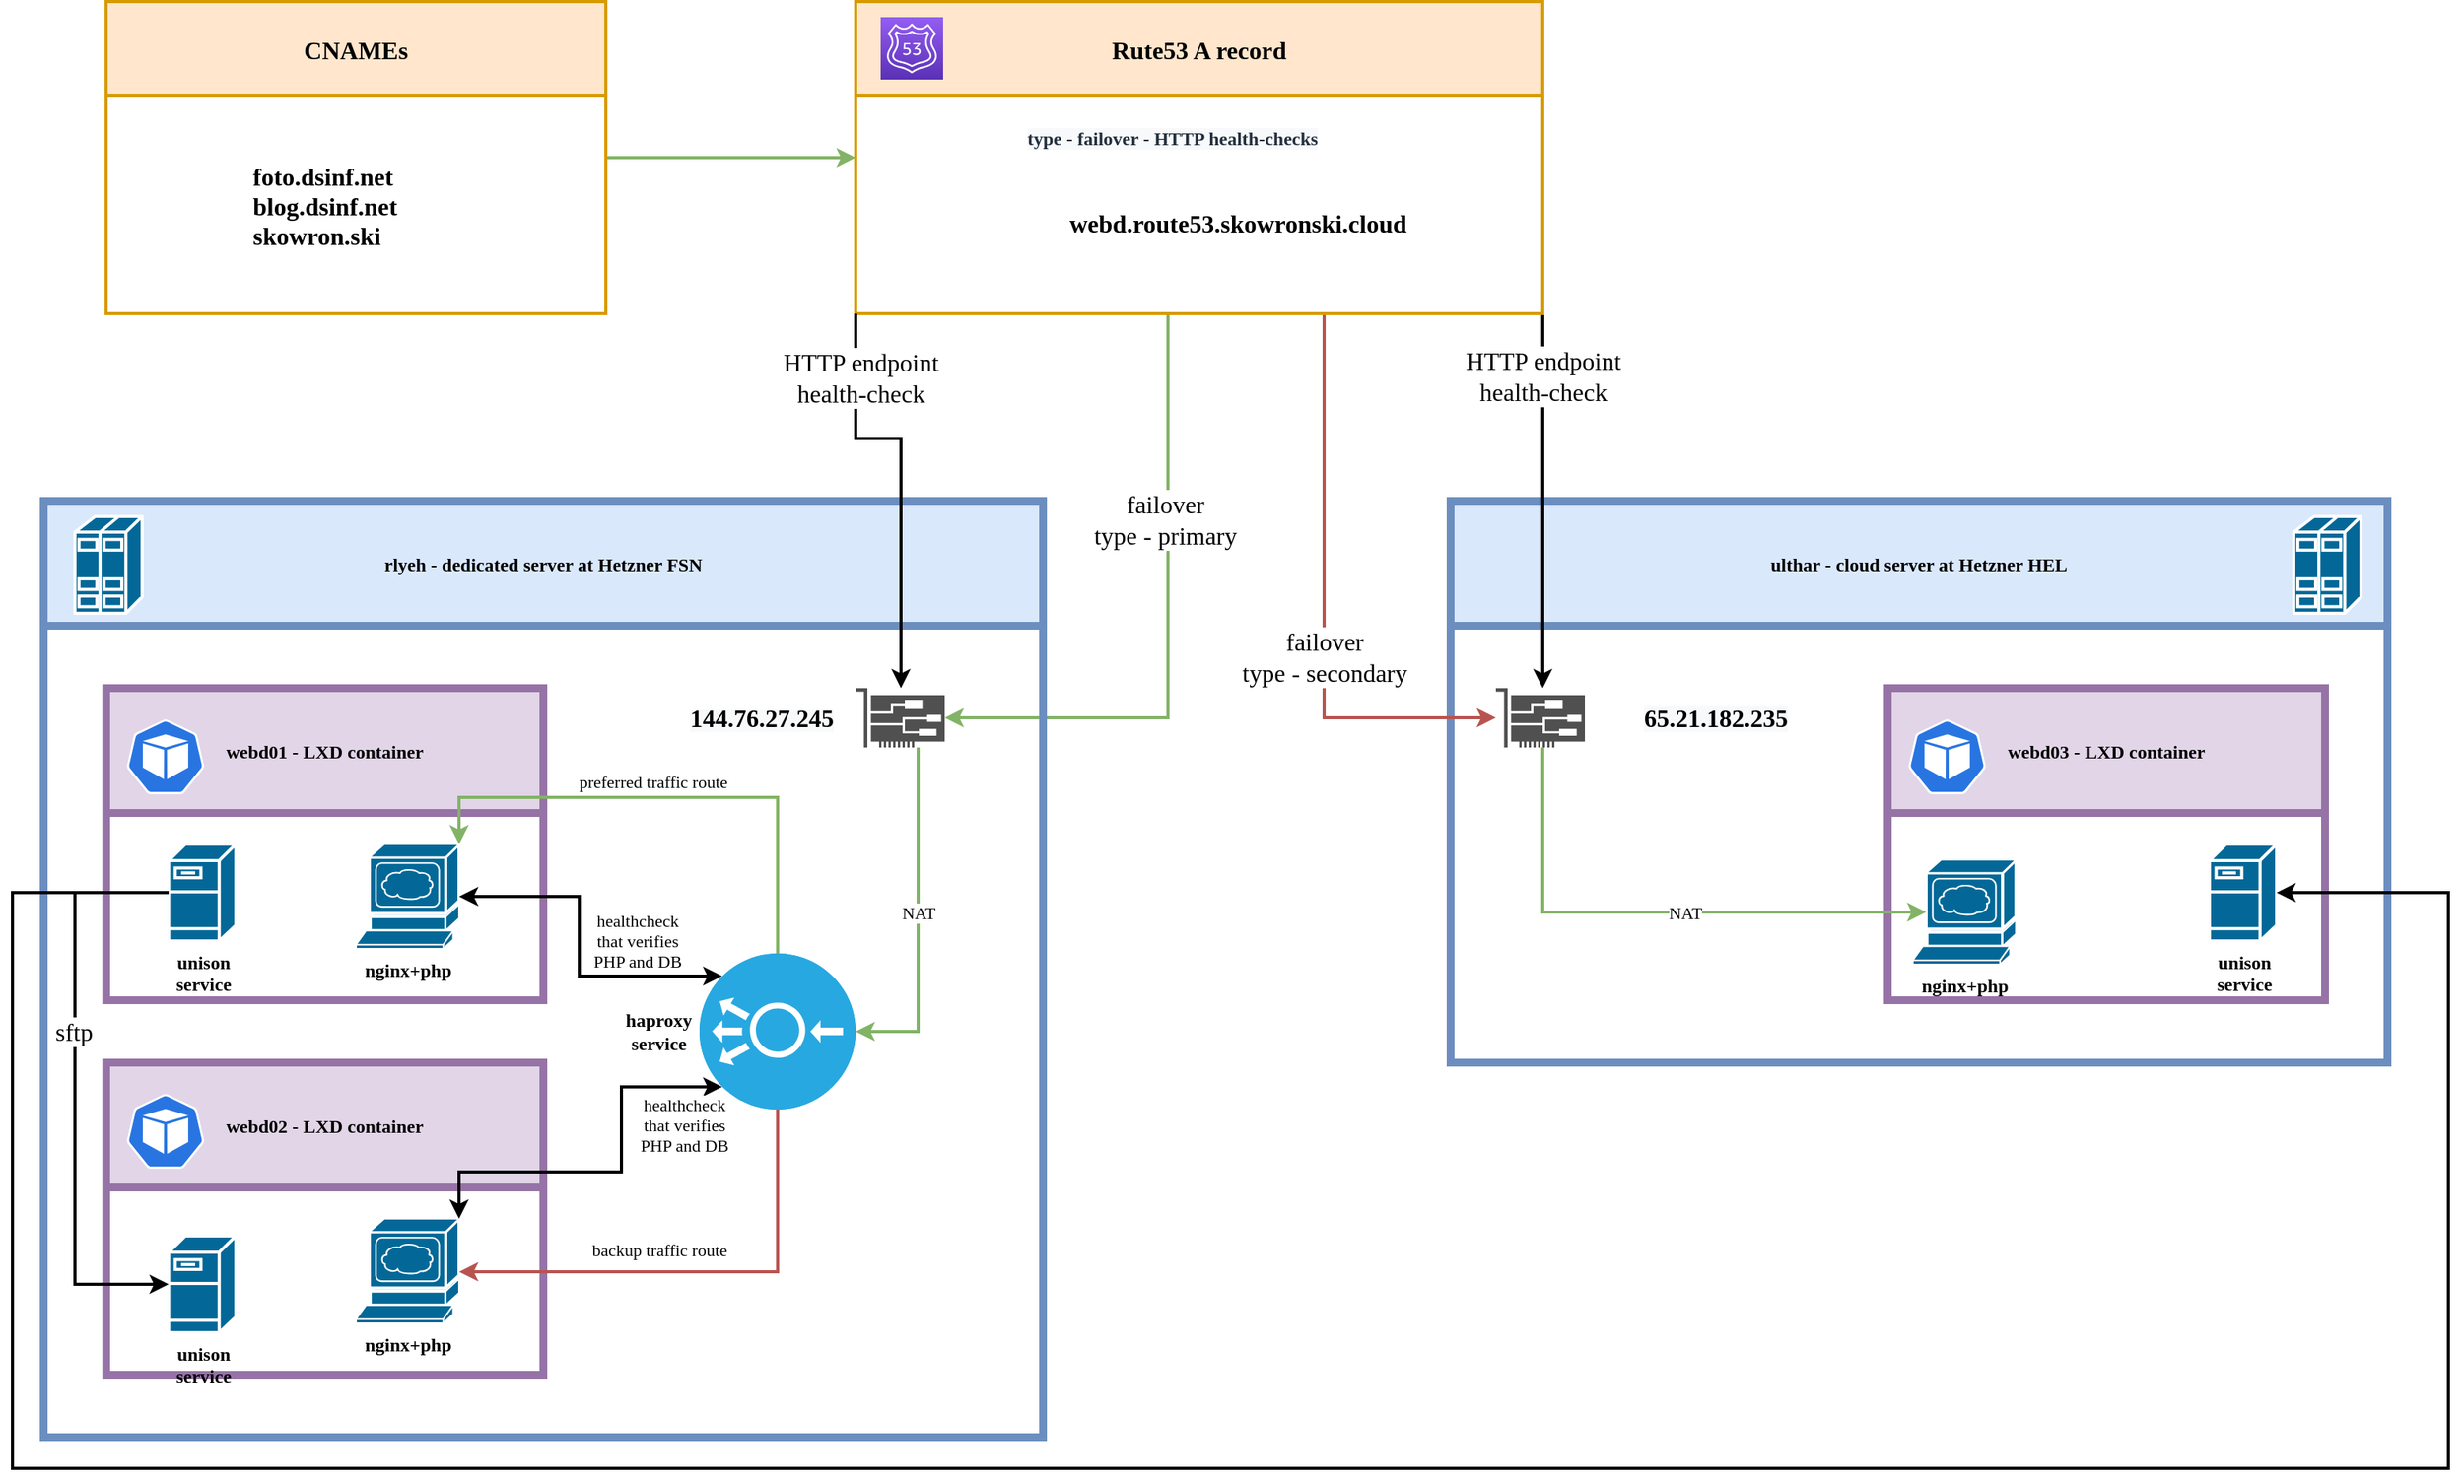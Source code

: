 <mxfile compressed="false" version="14.9.6" type="device">
  <diagram id="H2GnuD84dtIOk1wceh6G" name="Page-1">
    <mxGraphModel dx="3160" dy="2434" grid="1" gridSize="10" guides="1" tooltips="1" connect="1" arrows="1" fold="1" page="1" pageScale="1" pageWidth="827" pageHeight="1169" math="0" shadow="0">
      <root>
        <mxCell id="0" />
        <mxCell id="1" parent="0" />
        <mxCell id="l3x3Y-bJXq9WyvKC18MW-64" value="ulthar - cloud server at Hetzner HEL" style="swimlane;fillColor=#dae8fc;strokeColor=#6c8ebf;strokeWidth=5;startSize=80;fontFamily=Ubuntu;" vertex="1" parent="1">
          <mxGeometry x="941" y="520" width="600" height="360" as="geometry">
            <mxRectangle x="200" y="250" width="260" height="23" as="alternateBounds" />
          </mxGeometry>
        </mxCell>
        <mxCell id="l3x3Y-bJXq9WyvKC18MW-65" value="" style="shape=mxgraph.cisco.servers.standard_host;html=1;pointerEvents=1;dashed=0;fillColor=#036897;strokeColor=#ffffff;strokeWidth=2;verticalLabelPosition=bottom;verticalAlign=top;align=center;outlineConnect=0;" vertex="1" parent="l3x3Y-bJXq9WyvKC18MW-64">
          <mxGeometry x="540" y="10" width="43" height="62" as="geometry" />
        </mxCell>
        <mxCell id="l3x3Y-bJXq9WyvKC18MW-66" value="webd03 - LXD container" style="swimlane;fillColor=#e1d5e7;strokeColor=#9673a6;strokeWidth=5;startSize=80;fontFamily=Ubuntu;" vertex="1" parent="l3x3Y-bJXq9WyvKC18MW-64">
          <mxGeometry x="280" y="120" width="280" height="200" as="geometry">
            <mxRectangle x="200" y="250" width="260" height="23" as="alternateBounds" />
          </mxGeometry>
        </mxCell>
        <mxCell id="l3x3Y-bJXq9WyvKC18MW-68" value="" style="html=1;dashed=0;whitespace=wrap;fillColor=#2875E2;strokeColor=#ffffff;points=[[0.005,0.63,0],[0.1,0.2,0],[0.9,0.2,0],[0.5,0,0],[0.995,0.63,0],[0.72,0.99,0],[0.5,1,0],[0.28,0.99,0]];shape=mxgraph.kubernetes.icon;prIcon=pod;fontFamily=Ubuntu;" vertex="1" parent="l3x3Y-bJXq9WyvKC18MW-66">
          <mxGeometry x="13" y="20" width="50" height="48" as="geometry" />
        </mxCell>
        <mxCell id="l3x3Y-bJXq9WyvKC18MW-69" value="unison&lt;br&gt;service" style="shape=mxgraph.cisco.servers.fileserver;html=1;pointerEvents=1;dashed=0;fillColor=#036897;strokeColor=#ffffff;strokeWidth=2;verticalLabelPosition=bottom;verticalAlign=top;align=center;outlineConnect=0;fontFamily=Ubuntu;fontStyle=1" vertex="1" parent="l3x3Y-bJXq9WyvKC18MW-66">
          <mxGeometry x="206" y="100" width="43" height="62" as="geometry" />
        </mxCell>
        <mxCell id="l3x3Y-bJXq9WyvKC18MW-67" value="nginx+php" style="shape=mxgraph.cisco.servers.www_server;html=1;pointerEvents=1;dashed=0;fillColor=#036897;strokeColor=#ffffff;strokeWidth=2;verticalLabelPosition=bottom;verticalAlign=top;align=center;outlineConnect=0;fontFamily=Ubuntu;fontStyle=1" vertex="1" parent="l3x3Y-bJXq9WyvKC18MW-66">
          <mxGeometry x="16" y="110" width="66" height="67" as="geometry" />
        </mxCell>
        <mxCell id="l3x3Y-bJXq9WyvKC18MW-107" value="&lt;p class=&quot;p1&quot; style=&quot;margin: 0px ; font-stretch: normal ; line-height: normal&quot;&gt;&lt;br&gt;&lt;/p&gt;" style="pointerEvents=1;shadow=0;dashed=0;html=1;strokeColor=none;fillColor=#505050;labelPosition=center;verticalLabelPosition=bottom;verticalAlign=top;outlineConnect=0;align=center;shape=mxgraph.office.devices.nic;fontFamily=Ubuntu;fontStyle=1" vertex="1" parent="l3x3Y-bJXq9WyvKC18MW-64">
          <mxGeometry x="29" y="120" width="57" height="38" as="geometry" />
        </mxCell>
        <mxCell id="l3x3Y-bJXq9WyvKC18MW-131" value="&lt;meta charset=&quot;utf-8&quot;&gt;&lt;span style=&quot;color: rgb(0, 0, 0); font-family: &amp;quot;ubuntu mono&amp;quot;; font-size: 16px; font-style: normal; font-weight: 700; letter-spacing: normal; text-align: center; text-indent: 0px; text-transform: none; word-spacing: 0px; background-color: rgb(248, 249, 250); display: inline; float: none;&quot;&gt;65.21.182.235&lt;/span&gt;" style="text;html=1;strokeColor=none;fillColor=none;align=center;verticalAlign=middle;whiteSpace=wrap;rounded=0;fontFamily=Ubuntu;fontSize=16;" vertex="1" parent="l3x3Y-bJXq9WyvKC18MW-64">
          <mxGeometry x="150" y="129" width="40" height="20" as="geometry" />
        </mxCell>
        <mxCell id="l3x3Y-bJXq9WyvKC18MW-79" style="edgeStyle=orthogonalEdgeStyle;rounded=0;orthogonalLoop=1;jettySize=auto;html=1;entryX=0.13;entryY=0.5;entryDx=0;entryDy=0;entryPerimeter=0;fontFamily=Ubuntu;strokeWidth=2;fillColor=#d5e8d4;strokeColor=#82b366;" edge="1" parent="l3x3Y-bJXq9WyvKC18MW-64" source="l3x3Y-bJXq9WyvKC18MW-107" target="l3x3Y-bJXq9WyvKC18MW-67">
          <mxGeometry relative="1" as="geometry">
            <Array as="points">
              <mxPoint x="59" y="264" />
            </Array>
            <mxPoint x="520" y="340" as="targetPoint" />
          </mxGeometry>
        </mxCell>
        <mxCell id="l3x3Y-bJXq9WyvKC18MW-80" value="NAT" style="edgeLabel;html=1;align=center;verticalAlign=middle;resizable=0;points=[];fontFamily=Ubuntu;" vertex="1" connectable="0" parent="l3x3Y-bJXq9WyvKC18MW-79">
          <mxGeometry x="0.071" y="-2" relative="1" as="geometry">
            <mxPoint x="8" y="-2" as="offset" />
          </mxGeometry>
        </mxCell>
        <mxCell id="l3x3Y-bJXq9WyvKC18MW-125" style="edgeStyle=orthogonalEdgeStyle;rounded=0;orthogonalLoop=1;jettySize=auto;html=1;exitX=1;exitY=0.5;exitDx=0;exitDy=0;fontFamily=Ubuntu;fontSize=16;startArrow=none;startFill=0;endArrow=classic;endFill=1;strokeWidth=2;fillColor=#d5e8d4;strokeColor=#82b366;entryX=0;entryY=0.5;entryDx=0;entryDy=0;" edge="1" parent="1" source="l3x3Y-bJXq9WyvKC18MW-126" target="l3x3Y-bJXq9WyvKC18MW-127">
          <mxGeometry relative="1" as="geometry">
            <mxPoint x="1109" y="641" as="targetPoint" />
          </mxGeometry>
        </mxCell>
        <mxCell id="l3x3Y-bJXq9WyvKC18MW-126" value="CNAMEs" style="swimlane;fontFamily=Ubuntu;fontSize=16;strokeWidth=2;startSize=60;fillColor=#ffe6cc;strokeColor=#d79b00;" vertex="1" parent="1">
          <mxGeometry x="80" y="200" width="320" height="200" as="geometry" />
        </mxCell>
        <mxCell id="l3x3Y-bJXq9WyvKC18MW-119" value="" style="shape=image;verticalLabelPosition=bottom;labelBackgroundColor=#ffffff;verticalAlign=top;aspect=fixed;imageAspect=0;image=https://www.underconsideration.com/brandnew/archives/cloudflare_logo.png;" vertex="1" parent="l3x3Y-bJXq9WyvKC18MW-126">
          <mxGeometry x="10" y="15" width="87.15" height="30" as="geometry" />
        </mxCell>
        <mxCell id="l3x3Y-bJXq9WyvKC18MW-124" value="&lt;p class=&quot;p1&quot; style=&quot;font-size: 16px&quot;&gt;&lt;span class=&quot;s1&quot; style=&quot;font-size: 16px&quot;&gt;foto.dsinf.net&lt;br&gt;blog.dsinf.net&lt;br&gt;&lt;/span&gt;&lt;span&gt;skowron.ski&lt;/span&gt;&lt;/p&gt;" style="text;whiteSpace=wrap;html=1;fontFamily=Ubuntu Mono;fontStyle=1;fontSize=16;" vertex="1" parent="l3x3Y-bJXq9WyvKC18MW-126">
          <mxGeometry x="91.5" y="80" width="127" height="100" as="geometry" />
        </mxCell>
        <mxCell id="l3x3Y-bJXq9WyvKC18MW-145" style="edgeStyle=orthogonalEdgeStyle;rounded=0;orthogonalLoop=1;jettySize=auto;html=1;exitX=0.25;exitY=1;exitDx=0;exitDy=0;fontFamily=Ubuntu;fontSize=16;startArrow=none;startFill=0;endArrow=classic;endFill=1;strokeWidth=2;fillColor=#d5e8d4;strokeColor=#82b366;" edge="1" parent="1" source="l3x3Y-bJXq9WyvKC18MW-127" target="l3x3Y-bJXq9WyvKC18MW-104">
          <mxGeometry relative="1" as="geometry">
            <Array as="points">
              <mxPoint x="760" y="400" />
              <mxPoint x="760" y="659" />
            </Array>
          </mxGeometry>
        </mxCell>
        <mxCell id="l3x3Y-bJXq9WyvKC18MW-148" value="failover&lt;br&gt;type - primary" style="edgeLabel;html=1;align=center;verticalAlign=middle;resizable=0;points=[];fontSize=16;fontFamily=Ubuntu;" vertex="1" connectable="0" parent="l3x3Y-bJXq9WyvKC18MW-145">
          <mxGeometry x="-0.098" y="-2" relative="1" as="geometry">
            <mxPoint as="offset" />
          </mxGeometry>
        </mxCell>
        <mxCell id="l3x3Y-bJXq9WyvKC18MW-146" style="edgeStyle=orthogonalEdgeStyle;rounded=0;orthogonalLoop=1;jettySize=auto;html=1;exitX=0.75;exitY=1;exitDx=0;exitDy=0;fontFamily=Ubuntu;fontSize=16;startArrow=none;startFill=0;endArrow=classic;endFill=1;strokeWidth=2;fillColor=#f8cecc;strokeColor=#b85450;" edge="1" parent="1" source="l3x3Y-bJXq9WyvKC18MW-127" target="l3x3Y-bJXq9WyvKC18MW-107">
          <mxGeometry relative="1" as="geometry">
            <Array as="points">
              <mxPoint x="860" y="400" />
              <mxPoint x="860" y="659" />
            </Array>
          </mxGeometry>
        </mxCell>
        <mxCell id="l3x3Y-bJXq9WyvKC18MW-149" value="failover&lt;br&gt;type - secondary" style="edgeLabel;html=1;align=center;verticalAlign=middle;resizable=0;points=[];fontSize=16;fontFamily=Ubuntu;" vertex="1" connectable="0" parent="l3x3Y-bJXq9WyvKC18MW-146">
          <mxGeometry x="-0.188" y="-3" relative="1" as="geometry">
            <mxPoint x="3" y="88" as="offset" />
          </mxGeometry>
        </mxCell>
        <mxCell id="l3x3Y-bJXq9WyvKC18MW-147" style="edgeStyle=orthogonalEdgeStyle;rounded=0;orthogonalLoop=1;jettySize=auto;html=1;exitX=1;exitY=1;exitDx=0;exitDy=0;fontFamily=Ubuntu;fontSize=16;startArrow=none;startFill=0;endArrow=classic;endFill=1;strokeWidth=2;" edge="1" parent="1" source="l3x3Y-bJXq9WyvKC18MW-127" target="l3x3Y-bJXq9WyvKC18MW-107">
          <mxGeometry relative="1" as="geometry">
            <Array as="points">
              <mxPoint x="1000" y="600" />
              <mxPoint x="1000" y="600" />
            </Array>
          </mxGeometry>
        </mxCell>
        <mxCell id="l3x3Y-bJXq9WyvKC18MW-127" value="Rute53 A record" style="swimlane;fontFamily=Ubuntu;fontSize=16;strokeWidth=2;startSize=60;fillColor=#ffe6cc;strokeColor=#d79b00;" vertex="1" parent="1">
          <mxGeometry x="560" y="200" width="440" height="200" as="geometry" />
        </mxCell>
        <mxCell id="l3x3Y-bJXq9WyvKC18MW-130" value="" style="points=[[0,0,0],[0.25,0,0],[0.5,0,0],[0.75,0,0],[1,0,0],[0,1,0],[0.25,1,0],[0.5,1,0],[0.75,1,0],[1,1,0],[0,0.25,0],[0,0.5,0],[0,0.75,0],[1,0.25,0],[1,0.5,0],[1,0.75,0]];outlineConnect=0;fontColor=#232F3E;gradientColor=#945DF2;gradientDirection=north;fillColor=#5A30B5;strokeColor=#ffffff;dashed=0;verticalLabelPosition=bottom;verticalAlign=top;align=center;html=1;fontSize=12;fontStyle=1;aspect=fixed;shape=mxgraph.aws4.resourceIcon;resIcon=mxgraph.aws4.route_53;fontFamily=Ubuntu;" vertex="1" parent="l3x3Y-bJXq9WyvKC18MW-127">
          <mxGeometry x="16" y="10" width="40" height="40" as="geometry" />
        </mxCell>
        <mxCell id="l3x3Y-bJXq9WyvKC18MW-122" value="&lt;span style=&quot;color: rgb(35 , 47 , 62) ; font-family: &amp;#34;ubuntu&amp;#34; ; font-size: 12px ; font-style: normal ; font-weight: 700 ; letter-spacing: normal ; text-align: center ; text-indent: 0px ; text-transform: none ; word-spacing: 0px ; background-color: rgb(248 , 249 , 250) ; display: inline ; float: none&quot;&gt;type - failover - HTTP health-checks&lt;/span&gt;" style="text;whiteSpace=wrap;html=1;fontSize=16;fontFamily=Ubuntu;" vertex="1" parent="l3x3Y-bJXq9WyvKC18MW-127">
          <mxGeometry x="108" y="70" width="224" height="60" as="geometry" />
        </mxCell>
        <mxCell id="l3x3Y-bJXq9WyvKC18MW-121" value="&lt;p class=&quot;p1&quot; style=&quot;font-size: 16px;&quot;&gt;&lt;span class=&quot;s1&quot; style=&quot;font-size: 16px;&quot;&gt;webd.route53.skowronski.cloud&lt;/span&gt;&lt;/p&gt;" style="text;whiteSpace=wrap;html=1;fontFamily=Ubuntu Mono;fontStyle=1;fontSize=16;" vertex="1" parent="l3x3Y-bJXq9WyvKC18MW-127">
          <mxGeometry x="135" y="110" width="170" height="50" as="geometry" />
        </mxCell>
        <mxCell id="l3x3Y-bJXq9WyvKC18MW-6" value="rlyeh - dedicated server at Hetzner FSN" style="swimlane;fillColor=#dae8fc;strokeColor=#6c8ebf;strokeWidth=5;startSize=80;fontFamily=Ubuntu;" vertex="1" parent="1">
          <mxGeometry x="40" y="520" width="640" height="600" as="geometry">
            <mxRectangle x="200" y="250" width="260" height="23" as="alternateBounds" />
          </mxGeometry>
        </mxCell>
        <mxCell id="l3x3Y-bJXq9WyvKC18MW-5" value="" style="shape=mxgraph.cisco.servers.standard_host;html=1;pointerEvents=1;dashed=0;fillColor=#036897;strokeColor=#ffffff;strokeWidth=2;verticalLabelPosition=bottom;verticalAlign=top;align=center;outlineConnect=0;" vertex="1" parent="l3x3Y-bJXq9WyvKC18MW-6">
          <mxGeometry x="20" y="10" width="43" height="62" as="geometry" />
        </mxCell>
        <mxCell id="l3x3Y-bJXq9WyvKC18MW-11" value="webd01 - LXD container" style="swimlane;fillColor=#e1d5e7;strokeColor=#9673a6;strokeWidth=5;startSize=80;fontFamily=Ubuntu;" vertex="1" parent="l3x3Y-bJXq9WyvKC18MW-6">
          <mxGeometry x="40" y="120" width="280" height="200" as="geometry">
            <mxRectangle x="200" y="250" width="260" height="23" as="alternateBounds" />
          </mxGeometry>
        </mxCell>
        <mxCell id="l3x3Y-bJXq9WyvKC18MW-13" value="nginx+php" style="shape=mxgraph.cisco.servers.www_server;html=1;pointerEvents=1;dashed=0;fillColor=#036897;strokeColor=#ffffff;strokeWidth=2;verticalLabelPosition=bottom;verticalAlign=top;align=center;outlineConnect=0;fontFamily=Ubuntu;fontStyle=1" vertex="1" parent="l3x3Y-bJXq9WyvKC18MW-11">
          <mxGeometry x="160" y="100" width="66" height="67" as="geometry" />
        </mxCell>
        <mxCell id="l3x3Y-bJXq9WyvKC18MW-9" value="" style="html=1;dashed=0;whitespace=wrap;fillColor=#2875E2;strokeColor=#ffffff;points=[[0.005,0.63,0],[0.1,0.2,0],[0.9,0.2,0],[0.5,0,0],[0.995,0.63,0],[0.72,0.99,0],[0.5,1,0],[0.28,0.99,0]];shape=mxgraph.kubernetes.icon;prIcon=pod;fontFamily=Ubuntu;" vertex="1" parent="l3x3Y-bJXq9WyvKC18MW-11">
          <mxGeometry x="13" y="20" width="50" height="48" as="geometry" />
        </mxCell>
        <mxCell id="l3x3Y-bJXq9WyvKC18MW-38" value="unison&lt;br&gt;service" style="shape=mxgraph.cisco.servers.fileserver;html=1;pointerEvents=1;dashed=0;fillColor=#036897;strokeColor=#ffffff;strokeWidth=2;verticalLabelPosition=bottom;verticalAlign=top;align=center;outlineConnect=0;fontFamily=Ubuntu;fontStyle=1" vertex="1" parent="l3x3Y-bJXq9WyvKC18MW-11">
          <mxGeometry x="40" y="100" width="43" height="62" as="geometry" />
        </mxCell>
        <mxCell id="l3x3Y-bJXq9WyvKC18MW-23" value="webd02 - LXD container" style="swimlane;fillColor=#e1d5e7;strokeColor=#9673a6;strokeWidth=5;startSize=80;fontFamily=Ubuntu;" vertex="1" parent="l3x3Y-bJXq9WyvKC18MW-6">
          <mxGeometry x="40" y="360" width="280" height="200" as="geometry">
            <mxRectangle x="200" y="250" width="260" height="23" as="alternateBounds" />
          </mxGeometry>
        </mxCell>
        <mxCell id="l3x3Y-bJXq9WyvKC18MW-24" value="nginx+php" style="shape=mxgraph.cisco.servers.www_server;html=1;pointerEvents=1;dashed=0;fillColor=#036897;strokeColor=#ffffff;strokeWidth=2;verticalLabelPosition=bottom;verticalAlign=top;align=center;outlineConnect=0;fontFamily=Ubuntu;fontStyle=1" vertex="1" parent="l3x3Y-bJXq9WyvKC18MW-23">
          <mxGeometry x="160" y="100" width="66" height="67" as="geometry" />
        </mxCell>
        <mxCell id="l3x3Y-bJXq9WyvKC18MW-25" value="" style="html=1;dashed=0;whitespace=wrap;fillColor=#2875E2;strokeColor=#ffffff;points=[[0.005,0.63,0],[0.1,0.2,0],[0.9,0.2,0],[0.5,0,0],[0.995,0.63,0],[0.72,0.99,0],[0.5,1,0],[0.28,0.99,0]];shape=mxgraph.kubernetes.icon;prIcon=pod;fontFamily=Ubuntu;" vertex="1" parent="l3x3Y-bJXq9WyvKC18MW-23">
          <mxGeometry x="13" y="20" width="50" height="48" as="geometry" />
        </mxCell>
        <mxCell id="l3x3Y-bJXq9WyvKC18MW-39" value="unison&lt;br&gt;service" style="shape=mxgraph.cisco.servers.fileserver;html=1;pointerEvents=1;dashed=0;fillColor=#036897;strokeColor=#ffffff;strokeWidth=2;verticalLabelPosition=bottom;verticalAlign=top;align=center;outlineConnect=0;fontFamily=Ubuntu;fontStyle=1" vertex="1" parent="l3x3Y-bJXq9WyvKC18MW-23">
          <mxGeometry x="40" y="111" width="43" height="62" as="geometry" />
        </mxCell>
        <mxCell id="l3x3Y-bJXq9WyvKC18MW-27" style="edgeStyle=orthogonalEdgeStyle;rounded=0;orthogonalLoop=1;jettySize=auto;html=1;exitX=0.855;exitY=0.855;exitDx=0;exitDy=0;exitPerimeter=0;entryX=1;entryY=0.5;entryDx=0;entryDy=0;fontFamily=Ubuntu;strokeWidth=2;startArrow=classic;startFill=1;entryPerimeter=0;" edge="1" parent="l3x3Y-bJXq9WyvKC18MW-6" source="l3x3Y-bJXq9WyvKC18MW-10" target="l3x3Y-bJXq9WyvKC18MW-13">
          <mxGeometry relative="1" as="geometry" />
        </mxCell>
        <mxCell id="l3x3Y-bJXq9WyvKC18MW-29" value="healthcheck&lt;br&gt;that verifies&lt;br&gt;PHP and DB" style="edgeLabel;html=1;align=center;verticalAlign=middle;resizable=0;points=[];fontFamily=Ubuntu;" vertex="1" connectable="0" parent="l3x3Y-bJXq9WyvKC18MW-27">
          <mxGeometry x="0.216" relative="1" as="geometry">
            <mxPoint x="37" y="19" as="offset" />
          </mxGeometry>
        </mxCell>
        <mxCell id="l3x3Y-bJXq9WyvKC18MW-28" value="healthcheck&lt;br&gt;that verifies&lt;br&gt;PHP and DB" style="edgeStyle=orthogonalEdgeStyle;rounded=0;orthogonalLoop=1;jettySize=auto;html=1;exitX=0.855;exitY=0.145;exitDx=0;exitDy=0;exitPerimeter=0;fontFamily=Ubuntu;strokeWidth=2;endArrow=classic;endFill=1;startArrow=classic;startFill=1;entryX=1;entryY=0;entryDx=0;entryDy=0;entryPerimeter=0;" edge="1" parent="l3x3Y-bJXq9WyvKC18MW-6" source="l3x3Y-bJXq9WyvKC18MW-10" target="l3x3Y-bJXq9WyvKC18MW-24">
          <mxGeometry x="-0.806" y="24" relative="1" as="geometry">
            <mxPoint x="320" y="470" as="targetPoint" />
            <Array as="points">
              <mxPoint x="370" y="376" />
              <mxPoint x="370" y="430" />
              <mxPoint x="266" y="430" />
            </Array>
            <mxPoint as="offset" />
          </mxGeometry>
        </mxCell>
        <mxCell id="l3x3Y-bJXq9WyvKC18MW-30" value="preferred traffic route" style="edgeStyle=orthogonalEdgeStyle;rounded=0;orthogonalLoop=1;jettySize=auto;html=1;exitX=0.5;exitY=1;exitDx=0;exitDy=0;exitPerimeter=0;entryX=1;entryY=0;entryDx=0;entryDy=0;fontFamily=Ubuntu;strokeWidth=2;fillColor=#d5e8d4;strokeColor=#82b366;entryPerimeter=0;" edge="1" parent="l3x3Y-bJXq9WyvKC18MW-6" source="l3x3Y-bJXq9WyvKC18MW-10" target="l3x3Y-bJXq9WyvKC18MW-13">
          <mxGeometry x="0.078" y="-10" relative="1" as="geometry">
            <Array as="points">
              <mxPoint x="470" y="190" />
              <mxPoint x="266" y="190" />
            </Array>
            <mxPoint as="offset" />
          </mxGeometry>
        </mxCell>
        <mxCell id="l3x3Y-bJXq9WyvKC18MW-10" value="" style="fillColor=#28A8E0;verticalLabelPosition=bottom;html=1;strokeColor=#ffffff;verticalAlign=top;align=center;points=[[0.145,0.145,0],[0.5,0,0],[0.855,0.145,0],[1,0.5,0],[0.855,0.855,0],[0.5,1,0],[0.145,0.855,0],[0,0.5,0]];pointerEvents=1;shape=mxgraph.cisco_safe.compositeIcon;bgIcon=ellipse;resIcon=mxgraph.cisco_safe.capability.load_balancer;fontFamily=Ubuntu;rotation=-180;" vertex="1" parent="l3x3Y-bJXq9WyvKC18MW-6">
          <mxGeometry x="420" y="290" width="100" height="100" as="geometry" />
        </mxCell>
        <mxCell id="l3x3Y-bJXq9WyvKC18MW-26" value="haproxy&lt;br&gt;service" style="text;html=1;strokeColor=none;fillColor=none;align=center;verticalAlign=middle;whiteSpace=wrap;rounded=0;fontFamily=Ubuntu;fontStyle=1" vertex="1" parent="l3x3Y-bJXq9WyvKC18MW-6">
          <mxGeometry x="374" y="330" width="40" height="20" as="geometry" />
        </mxCell>
        <mxCell id="l3x3Y-bJXq9WyvKC18MW-32" style="edgeStyle=orthogonalEdgeStyle;rounded=0;orthogonalLoop=1;jettySize=auto;html=1;exitX=0.5;exitY=0;exitDx=0;exitDy=0;exitPerimeter=0;fontFamily=Ubuntu;strokeWidth=2;fillColor=#f8cecc;strokeColor=#b85450;entryX=1;entryY=0.5;entryDx=0;entryDy=0;entryPerimeter=0;" edge="1" parent="l3x3Y-bJXq9WyvKC18MW-6" source="l3x3Y-bJXq9WyvKC18MW-10" target="l3x3Y-bJXq9WyvKC18MW-24">
          <mxGeometry relative="1" as="geometry">
            <mxPoint x="320" y="520" as="targetPoint" />
            <Array as="points">
              <mxPoint x="470" y="494" />
              <mxPoint x="266" y="494" />
            </Array>
          </mxGeometry>
        </mxCell>
        <mxCell id="l3x3Y-bJXq9WyvKC18MW-33" value="backup traffic route" style="edgeLabel;html=1;align=center;verticalAlign=middle;resizable=0;points=[];fontFamily=Ubuntu;" vertex="1" connectable="0" parent="l3x3Y-bJXq9WyvKC18MW-32">
          <mxGeometry x="0.364" y="-2" relative="1" as="geometry">
            <mxPoint x="30" y="-12" as="offset" />
          </mxGeometry>
        </mxCell>
        <mxCell id="l3x3Y-bJXq9WyvKC18MW-104" value="&lt;p class=&quot;p1&quot; style=&quot;margin: 0px ; font-stretch: normal ; line-height: normal&quot;&gt;&lt;br&gt;&lt;/p&gt;" style="pointerEvents=1;shadow=0;dashed=0;html=1;strokeColor=none;fillColor=#505050;labelPosition=center;verticalLabelPosition=bottom;verticalAlign=top;outlineConnect=0;align=center;shape=mxgraph.office.devices.nic;fontFamily=Ubuntu;" vertex="1" parent="l3x3Y-bJXq9WyvKC18MW-6">
          <mxGeometry x="520" y="120" width="57" height="38" as="geometry" />
        </mxCell>
        <mxCell id="l3x3Y-bJXq9WyvKC18MW-132" value="&lt;meta charset=&quot;utf-8&quot;&gt;&lt;b style=&quot;color: rgb(0, 0, 0); font-family: ubuntu; font-size: 12px; font-style: normal; letter-spacing: normal; text-align: center; text-indent: 0px; text-transform: none; word-spacing: 0px; background-color: rgb(248, 249, 250);&quot;&gt;&lt;font face=&quot;Ubuntu Mono&quot; style=&quot;font-size: 16px&quot;&gt;144.76.27.245&lt;/font&gt;&lt;/b&gt;" style="text;html=1;strokeColor=none;fillColor=none;align=center;verticalAlign=middle;whiteSpace=wrap;rounded=0;fontFamily=Ubuntu;fontSize=16;" vertex="1" parent="l3x3Y-bJXq9WyvKC18MW-6">
          <mxGeometry x="440" y="129" width="40" height="20" as="geometry" />
        </mxCell>
        <mxCell id="l3x3Y-bJXq9WyvKC18MW-138" style="edgeStyle=orthogonalEdgeStyle;rounded=0;orthogonalLoop=1;jettySize=auto;html=1;entryX=0;entryY=0.5;entryDx=0;entryDy=0;entryPerimeter=0;fontFamily=Ubuntu;strokeWidth=2;fillColor=#d5e8d4;strokeColor=#82b366;" edge="1" parent="l3x3Y-bJXq9WyvKC18MW-6" source="l3x3Y-bJXq9WyvKC18MW-104" target="l3x3Y-bJXq9WyvKC18MW-10">
          <mxGeometry relative="1" as="geometry">
            <Array as="points">
              <mxPoint x="560" y="340" />
            </Array>
            <mxPoint x="789" y="168.0" as="sourcePoint" />
            <mxPoint x="1034.58" y="273.5" as="targetPoint" />
          </mxGeometry>
        </mxCell>
        <mxCell id="l3x3Y-bJXq9WyvKC18MW-139" value="NAT" style="edgeLabel;html=1;align=center;verticalAlign=middle;resizable=0;points=[];fontFamily=Ubuntu;" vertex="1" connectable="0" parent="l3x3Y-bJXq9WyvKC18MW-138">
          <mxGeometry x="0.071" y="-2" relative="1" as="geometry">
            <mxPoint x="2" y="-13" as="offset" />
          </mxGeometry>
        </mxCell>
        <mxCell id="l3x3Y-bJXq9WyvKC18MW-150" style="edgeStyle=orthogonalEdgeStyle;rounded=0;orthogonalLoop=1;jettySize=auto;html=1;exitX=0;exitY=0.5;exitDx=0;exitDy=0;exitPerimeter=0;entryX=0;entryY=0.5;entryDx=0;entryDy=0;entryPerimeter=0;fontFamily=Ubuntu;fontSize=16;startArrow=none;startFill=0;endArrow=classic;endFill=1;strokeWidth=2;" edge="1" parent="l3x3Y-bJXq9WyvKC18MW-6" source="l3x3Y-bJXq9WyvKC18MW-38" target="l3x3Y-bJXq9WyvKC18MW-39">
          <mxGeometry relative="1" as="geometry">
            <Array as="points">
              <mxPoint x="20" y="251" />
              <mxPoint x="20" y="502" />
            </Array>
          </mxGeometry>
        </mxCell>
        <mxCell id="l3x3Y-bJXq9WyvKC18MW-152" value="sftp" style="edgeLabel;html=1;align=center;verticalAlign=middle;resizable=0;points=[];fontSize=16;fontFamily=Ubuntu;" vertex="1" connectable="0" parent="l3x3Y-bJXq9WyvKC18MW-150">
          <mxGeometry x="-0.206" y="-1" relative="1" as="geometry">
            <mxPoint y="1" as="offset" />
          </mxGeometry>
        </mxCell>
        <mxCell id="l3x3Y-bJXq9WyvKC18MW-141" style="edgeStyle=orthogonalEdgeStyle;rounded=0;orthogonalLoop=1;jettySize=auto;html=1;exitX=0;exitY=1;exitDx=0;exitDy=0;fontFamily=Ubuntu;fontSize=16;startArrow=none;startFill=0;endArrow=classic;endFill=1;strokeWidth=2;" edge="1" parent="1" source="l3x3Y-bJXq9WyvKC18MW-127" target="l3x3Y-bJXq9WyvKC18MW-104">
          <mxGeometry relative="1" as="geometry">
            <Array as="points">
              <mxPoint x="560" y="480" />
              <mxPoint x="589" y="480" />
            </Array>
          </mxGeometry>
        </mxCell>
        <mxCell id="l3x3Y-bJXq9WyvKC18MW-143" value="HTTP endpoint&lt;br&gt;health-check" style="edgeLabel;html=1;align=center;verticalAlign=middle;resizable=0;points=[];fontSize=16;fontFamily=Ubuntu;" vertex="1" connectable="0" parent="l3x3Y-bJXq9WyvKC18MW-141">
          <mxGeometry x="-0.695" y="3" relative="1" as="geometry">
            <mxPoint as="offset" />
          </mxGeometry>
        </mxCell>
        <mxCell id="l3x3Y-bJXq9WyvKC18MW-144" value="HTTP endpoint&lt;br&gt;health-check" style="edgeLabel;html=1;align=center;verticalAlign=middle;resizable=0;points=[];fontSize=16;fontFamily=Ubuntu;" vertex="1" connectable="0" parent="1">
          <mxGeometry x="1000" y="440" as="geometry" />
        </mxCell>
        <mxCell id="l3x3Y-bJXq9WyvKC18MW-151" style="edgeStyle=orthogonalEdgeStyle;rounded=0;orthogonalLoop=1;jettySize=auto;html=1;exitX=0;exitY=0.5;exitDx=0;exitDy=0;exitPerimeter=0;entryX=1;entryY=0.5;entryDx=0;entryDy=0;entryPerimeter=0;fontFamily=Ubuntu;fontSize=16;startArrow=none;startFill=0;endArrow=classic;endFill=1;strokeWidth=2;" edge="1" parent="1" source="l3x3Y-bJXq9WyvKC18MW-38" target="l3x3Y-bJXq9WyvKC18MW-69">
          <mxGeometry relative="1" as="geometry">
            <Array as="points">
              <mxPoint x="20" y="771" />
              <mxPoint x="20" y="1140" />
              <mxPoint x="1580" y="1140" />
              <mxPoint x="1580" y="771" />
            </Array>
          </mxGeometry>
        </mxCell>
      </root>
    </mxGraphModel>
  </diagram>
</mxfile>
